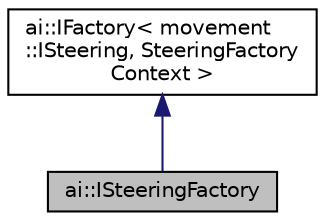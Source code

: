 digraph "ai::ISteeringFactory"
{
  edge [fontname="Helvetica",fontsize="10",labelfontname="Helvetica",labelfontsize="10"];
  node [fontname="Helvetica",fontsize="10",shape=record];
  Node1 [label="ai::ISteeringFactory",height=0.2,width=0.4,color="black", fillcolor="grey75", style="filled", fontcolor="black"];
  Node2 -> Node1 [dir="back",color="midnightblue",fontsize="10",style="solid",fontname="Helvetica"];
  Node2 [label="ai::IFactory\< movement\l::ISteering, SteeringFactory\lContext \>",height=0.2,width=0.4,color="black", fillcolor="white", style="filled",URL="$classai_1_1IFactory.html"];
}
